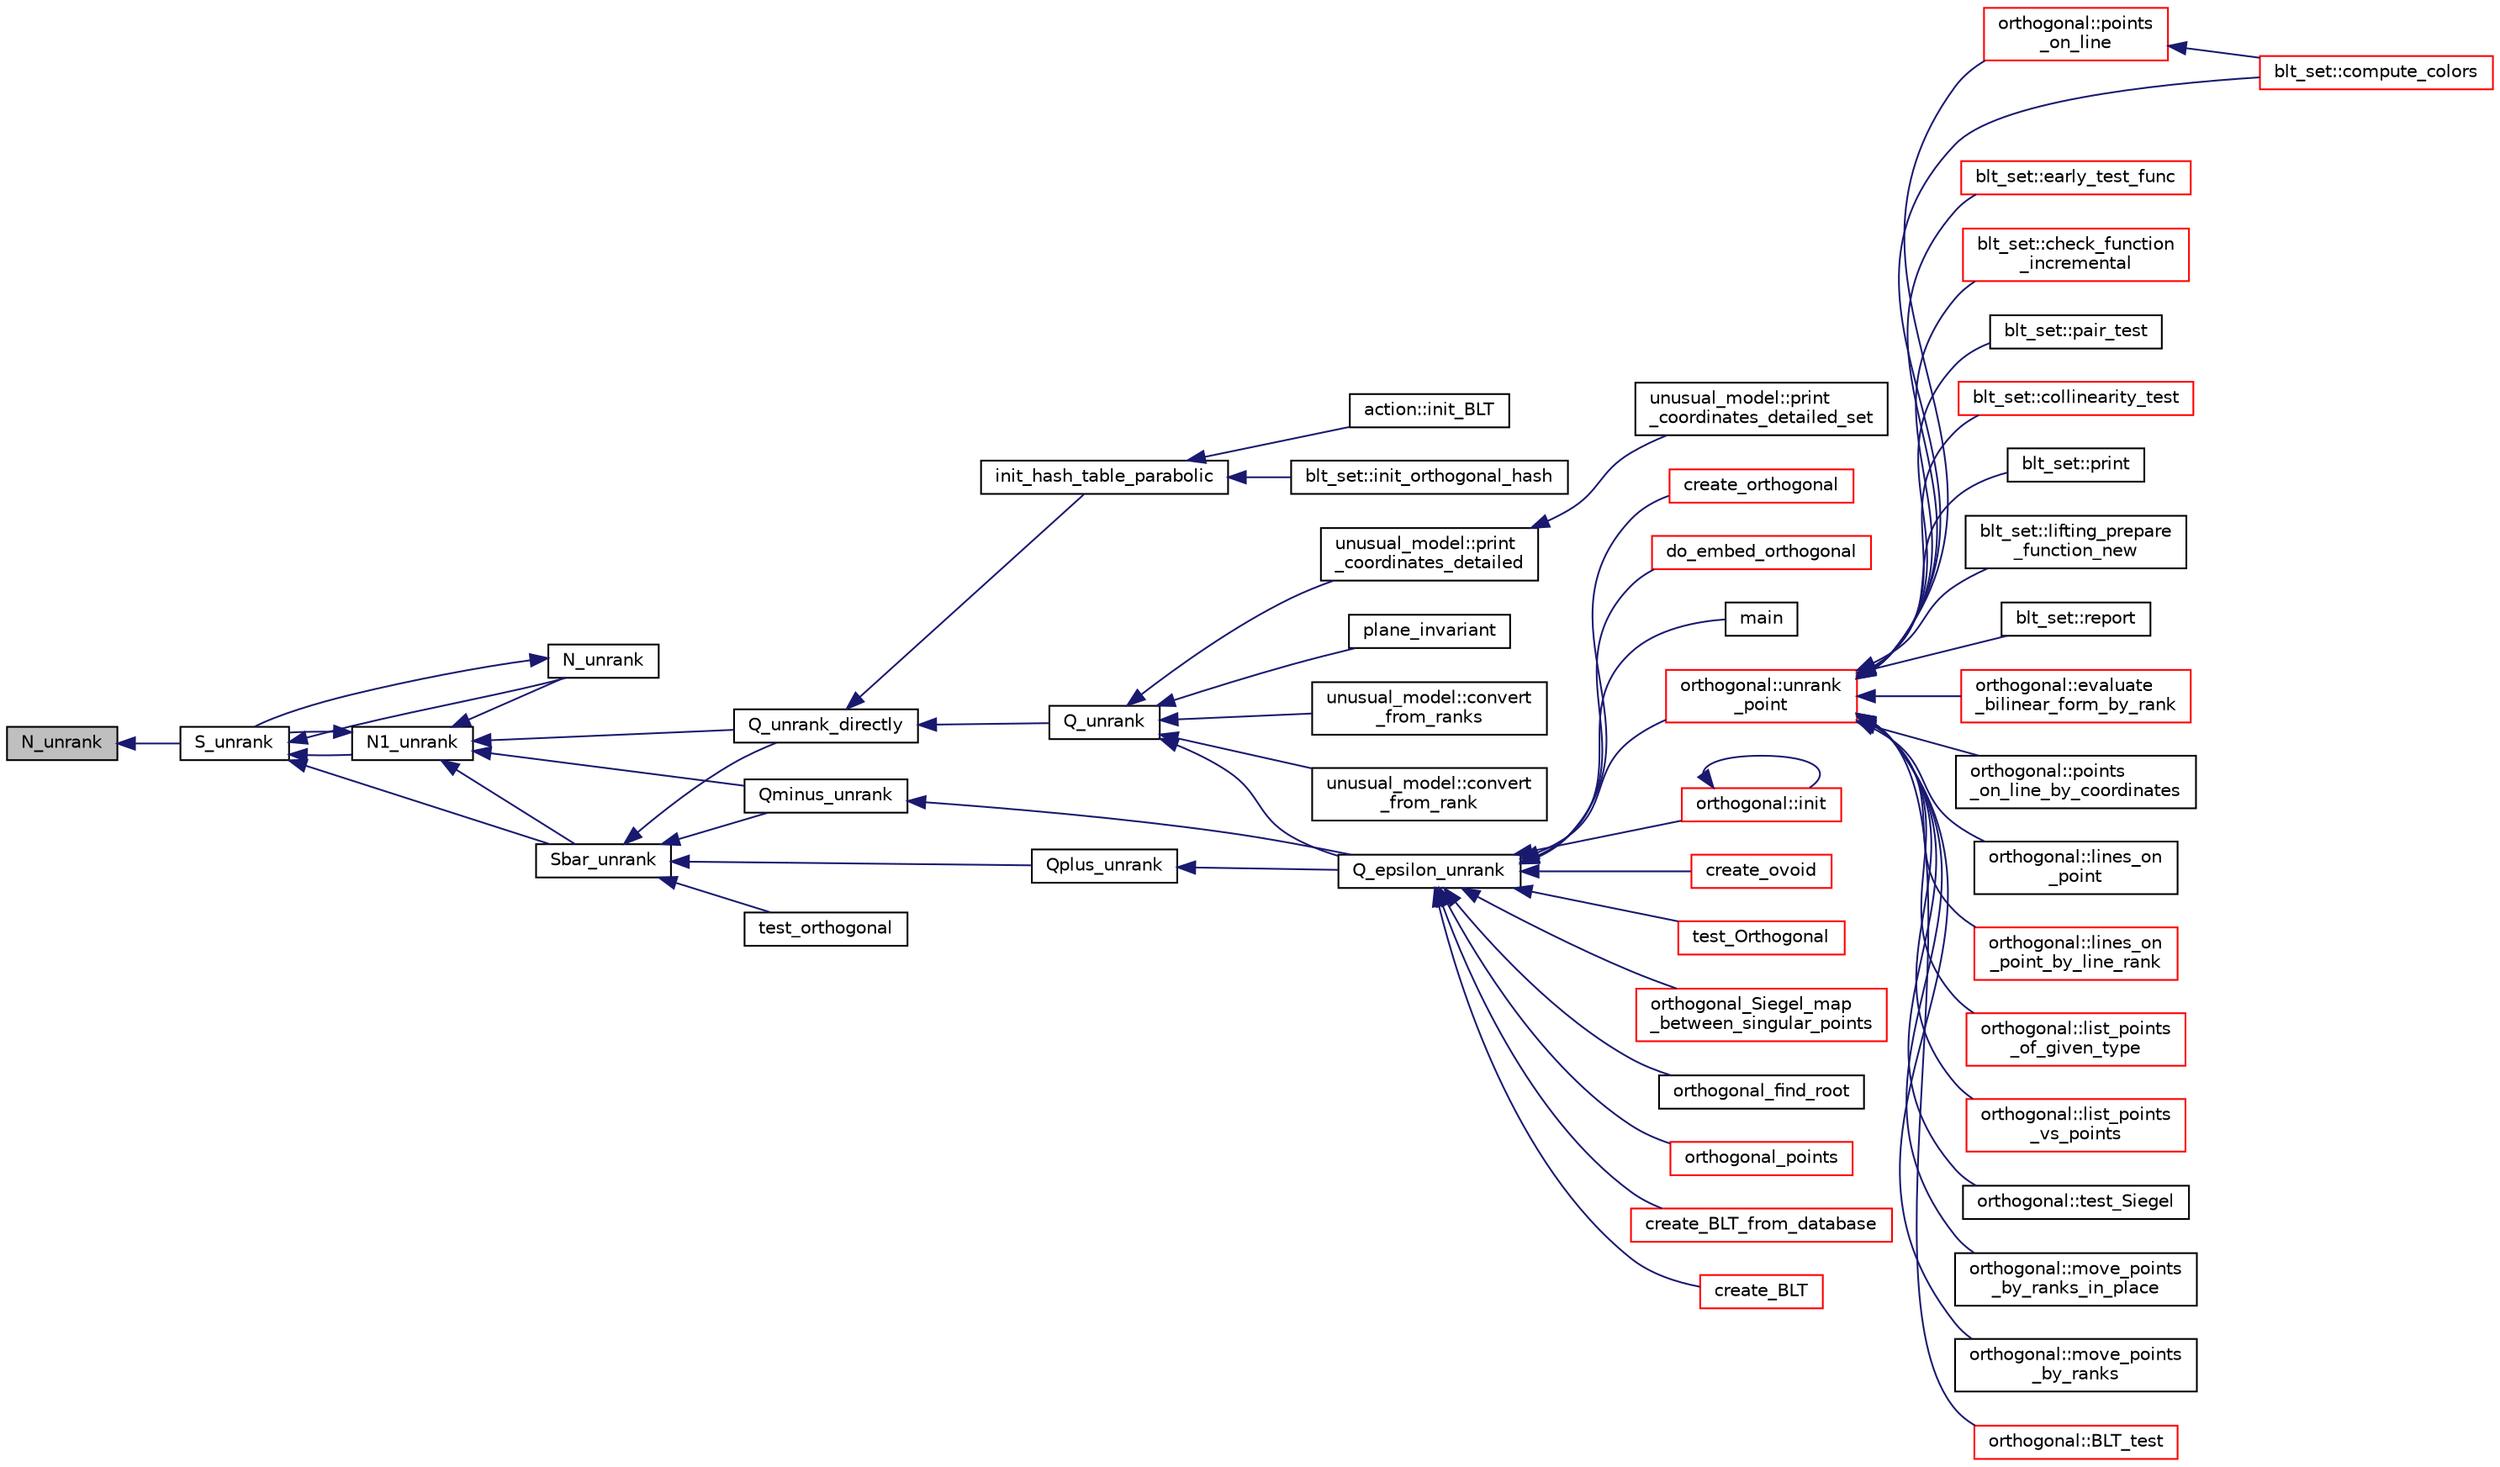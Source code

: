 digraph "N_unrank"
{
  edge [fontname="Helvetica",fontsize="10",labelfontname="Helvetica",labelfontsize="10"];
  node [fontname="Helvetica",fontsize="10",shape=record];
  rankdir="LR";
  Node7522 [label="N_unrank",height=0.2,width=0.4,color="black", fillcolor="grey75", style="filled", fontcolor="black"];
  Node7522 -> Node7523 [dir="back",color="midnightblue",fontsize="10",style="solid",fontname="Helvetica"];
  Node7523 [label="S_unrank",height=0.2,width=0.4,color="black", fillcolor="white", style="filled",URL="$db/da0/lib_2foundations_2geometry_2orthogonal__points_8_c.html#a18964a35af25f1b4a85f4eaeb1543d92"];
  Node7523 -> Node7524 [dir="back",color="midnightblue",fontsize="10",style="solid",fontname="Helvetica"];
  Node7524 [label="N_unrank",height=0.2,width=0.4,color="black", fillcolor="white", style="filled",URL="$db/da0/lib_2foundations_2geometry_2orthogonal__points_8_c.html#ab79724bd19da3bc1b383550113f9d7aa"];
  Node7524 -> Node7523 [dir="back",color="midnightblue",fontsize="10",style="solid",fontname="Helvetica"];
  Node7523 -> Node7525 [dir="back",color="midnightblue",fontsize="10",style="solid",fontname="Helvetica"];
  Node7525 [label="N1_unrank",height=0.2,width=0.4,color="black", fillcolor="white", style="filled",URL="$db/da0/lib_2foundations_2geometry_2orthogonal__points_8_c.html#aa9427e27f7f207c1baff3a34cc5d78cf"];
  Node7525 -> Node7526 [dir="back",color="midnightblue",fontsize="10",style="solid",fontname="Helvetica"];
  Node7526 [label="Q_unrank_directly",height=0.2,width=0.4,color="black", fillcolor="white", style="filled",URL="$db/da0/lib_2foundations_2geometry_2orthogonal__points_8_c.html#a105e7e72249e78fcf0785c69099d90ce"];
  Node7526 -> Node7527 [dir="back",color="midnightblue",fontsize="10",style="solid",fontname="Helvetica"];
  Node7527 [label="init_hash_table_parabolic",height=0.2,width=0.4,color="black", fillcolor="white", style="filled",URL="$db/da0/lib_2foundations_2geometry_2orthogonal__points_8_c.html#ac0501667678e59124c88842414489011"];
  Node7527 -> Node7528 [dir="back",color="midnightblue",fontsize="10",style="solid",fontname="Helvetica"];
  Node7528 [label="blt_set::init_orthogonal_hash",height=0.2,width=0.4,color="black", fillcolor="white", style="filled",URL="$d1/d3d/classblt__set.html#ad8a73370e16f2adf30172c3159ca8a74"];
  Node7527 -> Node7529 [dir="back",color="midnightblue",fontsize="10",style="solid",fontname="Helvetica"];
  Node7529 [label="action::init_BLT",height=0.2,width=0.4,color="black", fillcolor="white", style="filled",URL="$d2/d86/classaction.html#a0d33ca0ebe7467b984c3058520e02a0c"];
  Node7526 -> Node7530 [dir="back",color="midnightblue",fontsize="10",style="solid",fontname="Helvetica"];
  Node7530 [label="Q_unrank",height=0.2,width=0.4,color="black", fillcolor="white", style="filled",URL="$db/da0/lib_2foundations_2geometry_2orthogonal__points_8_c.html#a6d02923d5b54ef796934e753e6f5b65b"];
  Node7530 -> Node7531 [dir="back",color="midnightblue",fontsize="10",style="solid",fontname="Helvetica"];
  Node7531 [label="Q_epsilon_unrank",height=0.2,width=0.4,color="black", fillcolor="white", style="filled",URL="$db/da0/lib_2foundations_2geometry_2orthogonal__points_8_c.html#af162c4d30d4a6528299e37551c353e7b"];
  Node7531 -> Node7532 [dir="back",color="midnightblue",fontsize="10",style="solid",fontname="Helvetica"];
  Node7532 [label="main",height=0.2,width=0.4,color="black", fillcolor="white", style="filled",URL="$d1/d15/apps_2combinatorics_2orthogonal_8_c.html#a3c04138a5bfe5d72780bb7e82a18e627"];
  Node7531 -> Node7533 [dir="back",color="midnightblue",fontsize="10",style="solid",fontname="Helvetica"];
  Node7533 [label="orthogonal::unrank\l_point",height=0.2,width=0.4,color="red", fillcolor="white", style="filled",URL="$d7/daa/classorthogonal.html#ab655117100f7c66c19817b84ac5ac0a0"];
  Node7533 -> Node7534 [dir="back",color="midnightblue",fontsize="10",style="solid",fontname="Helvetica"];
  Node7534 [label="blt_set::compute_colors",height=0.2,width=0.4,color="red", fillcolor="white", style="filled",URL="$d1/d3d/classblt__set.html#a6629b3a1a50c0f2736034abaea6f7d63"];
  Node7533 -> Node7538 [dir="back",color="midnightblue",fontsize="10",style="solid",fontname="Helvetica"];
  Node7538 [label="blt_set::early_test_func",height=0.2,width=0.4,color="red", fillcolor="white", style="filled",URL="$d1/d3d/classblt__set.html#ae13ce00db0bbbf0a157ee02a3aaea3c7"];
  Node7533 -> Node7560 [dir="back",color="midnightblue",fontsize="10",style="solid",fontname="Helvetica"];
  Node7560 [label="blt_set::check_function\l_incremental",height=0.2,width=0.4,color="red", fillcolor="white", style="filled",URL="$d1/d3d/classblt__set.html#ae898e6318ef4382066d94f50196b9b81"];
  Node7533 -> Node7563 [dir="back",color="midnightblue",fontsize="10",style="solid",fontname="Helvetica"];
  Node7563 [label="blt_set::pair_test",height=0.2,width=0.4,color="black", fillcolor="white", style="filled",URL="$d1/d3d/classblt__set.html#a010e746fd6fc5a539cec27bced4ff477"];
  Node7533 -> Node7564 [dir="back",color="midnightblue",fontsize="10",style="solid",fontname="Helvetica"];
  Node7564 [label="blt_set::collinearity_test",height=0.2,width=0.4,color="red", fillcolor="white", style="filled",URL="$d1/d3d/classblt__set.html#a6031271267004d6f16cb6b59f9c31ec2"];
  Node7533 -> Node7566 [dir="back",color="midnightblue",fontsize="10",style="solid",fontname="Helvetica"];
  Node7566 [label="blt_set::print",height=0.2,width=0.4,color="black", fillcolor="white", style="filled",URL="$d1/d3d/classblt__set.html#a9d3e3ea3bb297022cc23c02d4233bb8b"];
  Node7533 -> Node7567 [dir="back",color="midnightblue",fontsize="10",style="solid",fontname="Helvetica"];
  Node7567 [label="blt_set::lifting_prepare\l_function_new",height=0.2,width=0.4,color="black", fillcolor="white", style="filled",URL="$d1/d3d/classblt__set.html#a1314b7c0a3b78ba54c0f61a397d8afce"];
  Node7533 -> Node7568 [dir="back",color="midnightblue",fontsize="10",style="solid",fontname="Helvetica"];
  Node7568 [label="blt_set::report",height=0.2,width=0.4,color="black", fillcolor="white", style="filled",URL="$d1/d3d/classblt__set.html#a6b19f88bd2b92ebfba7e7c362eb9065c"];
  Node7533 -> Node7569 [dir="back",color="midnightblue",fontsize="10",style="solid",fontname="Helvetica"];
  Node7569 [label="orthogonal::evaluate\l_bilinear_form_by_rank",height=0.2,width=0.4,color="red", fillcolor="white", style="filled",URL="$d7/daa/classorthogonal.html#ab4f6117f55f6fbd0fb2bd8b4c8d981bf"];
  Node7533 -> Node7597 [dir="back",color="midnightblue",fontsize="10",style="solid",fontname="Helvetica"];
  Node7597 [label="orthogonal::points\l_on_line",height=0.2,width=0.4,color="red", fillcolor="white", style="filled",URL="$d7/daa/classorthogonal.html#afe1cc564902cc557d4d4d2ff85ee6839"];
  Node7597 -> Node7534 [dir="back",color="midnightblue",fontsize="10",style="solid",fontname="Helvetica"];
  Node7533 -> Node7643 [dir="back",color="midnightblue",fontsize="10",style="solid",fontname="Helvetica"];
  Node7643 [label="orthogonal::points\l_on_line_by_coordinates",height=0.2,width=0.4,color="black", fillcolor="white", style="filled",URL="$d7/daa/classorthogonal.html#a50fb1aa349d159551e82075f1f5f788d"];
  Node7533 -> Node7644 [dir="back",color="midnightblue",fontsize="10",style="solid",fontname="Helvetica"];
  Node7644 [label="orthogonal::lines_on\l_point",height=0.2,width=0.4,color="black", fillcolor="white", style="filled",URL="$d7/daa/classorthogonal.html#aa3249c7fddbc156af817fb274e41c914"];
  Node7533 -> Node7645 [dir="back",color="midnightblue",fontsize="10",style="solid",fontname="Helvetica"];
  Node7645 [label="orthogonal::lines_on\l_point_by_line_rank",height=0.2,width=0.4,color="red", fillcolor="white", style="filled",URL="$d7/daa/classorthogonal.html#adc21874b6da3cd3585c704994fb538aa"];
  Node7533 -> Node7665 [dir="back",color="midnightblue",fontsize="10",style="solid",fontname="Helvetica"];
  Node7665 [label="orthogonal::list_points\l_of_given_type",height=0.2,width=0.4,color="red", fillcolor="white", style="filled",URL="$d7/daa/classorthogonal.html#a80ded28f55a2191d5a5ec5fe9ee1a4c7"];
  Node7533 -> Node7671 [dir="back",color="midnightblue",fontsize="10",style="solid",fontname="Helvetica"];
  Node7671 [label="orthogonal::list_points\l_vs_points",height=0.2,width=0.4,color="red", fillcolor="white", style="filled",URL="$d7/daa/classorthogonal.html#a80258158dfa1470b42e9036b07c7dfbb"];
  Node7533 -> Node7673 [dir="back",color="midnightblue",fontsize="10",style="solid",fontname="Helvetica"];
  Node7673 [label="orthogonal::test_Siegel",height=0.2,width=0.4,color="black", fillcolor="white", style="filled",URL="$d7/daa/classorthogonal.html#ad6d248c572d92abe41416065addd4a69"];
  Node7533 -> Node7674 [dir="back",color="midnightblue",fontsize="10",style="solid",fontname="Helvetica"];
  Node7674 [label="orthogonal::move_points\l_by_ranks_in_place",height=0.2,width=0.4,color="black", fillcolor="white", style="filled",URL="$d7/daa/classorthogonal.html#a82fac7f7528e41392b5fe89860d4204d"];
  Node7533 -> Node7675 [dir="back",color="midnightblue",fontsize="10",style="solid",fontname="Helvetica"];
  Node7675 [label="orthogonal::move_points\l_by_ranks",height=0.2,width=0.4,color="black", fillcolor="white", style="filled",URL="$d7/daa/classorthogonal.html#a6b1b57c7b6114d7d51c9375fe5014b22"];
  Node7533 -> Node7676 [dir="back",color="midnightblue",fontsize="10",style="solid",fontname="Helvetica"];
  Node7676 [label="orthogonal::BLT_test",height=0.2,width=0.4,color="red", fillcolor="white", style="filled",URL="$d7/daa/classorthogonal.html#a019329f3f04ea9accbca7f7816183f6a"];
  Node7531 -> Node7667 [dir="back",color="midnightblue",fontsize="10",style="solid",fontname="Helvetica"];
  Node7667 [label="orthogonal::init",height=0.2,width=0.4,color="red", fillcolor="white", style="filled",URL="$d7/daa/classorthogonal.html#a8bd53ba30f34ac50889503f0f3ef6deb"];
  Node7667 -> Node7667 [dir="back",color="midnightblue",fontsize="10",style="solid",fontname="Helvetica"];
  Node7531 -> Node7971 [dir="back",color="midnightblue",fontsize="10",style="solid",fontname="Helvetica"];
  Node7971 [label="create_ovoid",height=0.2,width=0.4,color="red", fillcolor="white", style="filled",URL="$d9/dbf/projective__space_2ovoid_8_c.html#a812088e2c64cb8a0834e9eacae4b92a6"];
  Node7531 -> Node7973 [dir="back",color="midnightblue",fontsize="10",style="solid",fontname="Helvetica"];
  Node7973 [label="test_Orthogonal",height=0.2,width=0.4,color="red", fillcolor="white", style="filled",URL="$db/da0/lib_2foundations_2geometry_2orthogonal__points_8_c.html#a071f90f8a33649e2d4a8f5c9a401a4f4"];
  Node7531 -> Node7974 [dir="back",color="midnightblue",fontsize="10",style="solid",fontname="Helvetica"];
  Node7974 [label="orthogonal_Siegel_map\l_between_singular_points",height=0.2,width=0.4,color="red", fillcolor="white", style="filled",URL="$db/da0/lib_2foundations_2geometry_2orthogonal__points_8_c.html#a2c6c42534b7915aacd84bb9725488fa9"];
  Node7531 -> Node7976 [dir="back",color="midnightblue",fontsize="10",style="solid",fontname="Helvetica"];
  Node7976 [label="orthogonal_find_root",height=0.2,width=0.4,color="black", fillcolor="white", style="filled",URL="$db/da0/lib_2foundations_2geometry_2orthogonal__points_8_c.html#a6c7b16f839dc3e1ee95f61a37139c8a0"];
  Node7531 -> Node7977 [dir="back",color="midnightblue",fontsize="10",style="solid",fontname="Helvetica"];
  Node7977 [label="orthogonal_points",height=0.2,width=0.4,color="red", fillcolor="white", style="filled",URL="$d7/d83/points_8_c.html#a2a86a595e599aecd619f0046595252e4"];
  Node7531 -> Node7979 [dir="back",color="midnightblue",fontsize="10",style="solid",fontname="Helvetica"];
  Node7979 [label="create_BLT_from_database",height=0.2,width=0.4,color="red", fillcolor="white", style="filled",URL="$d4/d67/geometry_8h.html#a15bdf4e24e26757ef7b2e16f06afd1e6"];
  Node7531 -> Node7981 [dir="back",color="midnightblue",fontsize="10",style="solid",fontname="Helvetica"];
  Node7981 [label="create_BLT",height=0.2,width=0.4,color="red", fillcolor="white", style="filled",URL="$d4/d67/geometry_8h.html#a5a6f4081a90668e2e95f8e4886d241d9"];
  Node7531 -> Node7982 [dir="back",color="midnightblue",fontsize="10",style="solid",fontname="Helvetica"];
  Node7982 [label="create_orthogonal",height=0.2,width=0.4,color="red", fillcolor="white", style="filled",URL="$d4/d67/geometry_8h.html#af56e0787251ddb889edb236e423aff02"];
  Node7531 -> Node7983 [dir="back",color="midnightblue",fontsize="10",style="solid",fontname="Helvetica"];
  Node7983 [label="do_embed_orthogonal",height=0.2,width=0.4,color="red", fillcolor="white", style="filled",URL="$d4/d67/geometry_8h.html#a7b472fe7f4332da48b2e47e2370cf338"];
  Node7530 -> Node7985 [dir="back",color="midnightblue",fontsize="10",style="solid",fontname="Helvetica"];
  Node7985 [label="plane_invariant",height=0.2,width=0.4,color="black", fillcolor="white", style="filled",URL="$d4/d67/geometry_8h.html#a8cf23c42f17766e6ae13094522b91f19"];
  Node7530 -> Node7986 [dir="back",color="midnightblue",fontsize="10",style="solid",fontname="Helvetica"];
  Node7986 [label="unusual_model::convert\l_from_ranks",height=0.2,width=0.4,color="black", fillcolor="white", style="filled",URL="$dc/d50/classunusual__model.html#affe6f50031dfc606a0dca7ff5e26cc14"];
  Node7530 -> Node7987 [dir="back",color="midnightblue",fontsize="10",style="solid",fontname="Helvetica"];
  Node7987 [label="unusual_model::convert\l_from_rank",height=0.2,width=0.4,color="black", fillcolor="white", style="filled",URL="$dc/d50/classunusual__model.html#a54cf56041ed1ebe0517a2a4005932249"];
  Node7530 -> Node7988 [dir="back",color="midnightblue",fontsize="10",style="solid",fontname="Helvetica"];
  Node7988 [label="unusual_model::print\l_coordinates_detailed",height=0.2,width=0.4,color="black", fillcolor="white", style="filled",URL="$dc/d50/classunusual__model.html#a0c4ba0e0f35a1220693020cf318e9f75"];
  Node7988 -> Node7989 [dir="back",color="midnightblue",fontsize="10",style="solid",fontname="Helvetica"];
  Node7989 [label="unusual_model::print\l_coordinates_detailed_set",height=0.2,width=0.4,color="black", fillcolor="white", style="filled",URL="$dc/d50/classunusual__model.html#a42a0d371727666bc006fc29d804c8d56"];
  Node7525 -> Node7990 [dir="back",color="midnightblue",fontsize="10",style="solid",fontname="Helvetica"];
  Node7990 [label="Qminus_unrank",height=0.2,width=0.4,color="black", fillcolor="white", style="filled",URL="$db/da0/lib_2foundations_2geometry_2orthogonal__points_8_c.html#ac2dd18f435ab479095b836a483c12c7d"];
  Node7990 -> Node7531 [dir="back",color="midnightblue",fontsize="10",style="solid",fontname="Helvetica"];
  Node7525 -> Node7523 [dir="back",color="midnightblue",fontsize="10",style="solid",fontname="Helvetica"];
  Node7525 -> Node7524 [dir="back",color="midnightblue",fontsize="10",style="solid",fontname="Helvetica"];
  Node7525 -> Node7991 [dir="back",color="midnightblue",fontsize="10",style="solid",fontname="Helvetica"];
  Node7991 [label="Sbar_unrank",height=0.2,width=0.4,color="black", fillcolor="white", style="filled",URL="$db/da0/lib_2foundations_2geometry_2orthogonal__points_8_c.html#a65d9b9ccfff12dd92f4f4e8360701c98"];
  Node7991 -> Node7526 [dir="back",color="midnightblue",fontsize="10",style="solid",fontname="Helvetica"];
  Node7991 -> Node7992 [dir="back",color="midnightblue",fontsize="10",style="solid",fontname="Helvetica"];
  Node7992 [label="Qplus_unrank",height=0.2,width=0.4,color="black", fillcolor="white", style="filled",URL="$db/da0/lib_2foundations_2geometry_2orthogonal__points_8_c.html#ad50512edd586919700e033744b4a03c8"];
  Node7992 -> Node7531 [dir="back",color="midnightblue",fontsize="10",style="solid",fontname="Helvetica"];
  Node7991 -> Node7990 [dir="back",color="midnightblue",fontsize="10",style="solid",fontname="Helvetica"];
  Node7991 -> Node7993 [dir="back",color="midnightblue",fontsize="10",style="solid",fontname="Helvetica"];
  Node7993 [label="test_orthogonal",height=0.2,width=0.4,color="black", fillcolor="white", style="filled",URL="$db/da0/lib_2foundations_2geometry_2orthogonal__points_8_c.html#ac991de424f12f1e96291c9df540caf16"];
  Node7523 -> Node7991 [dir="back",color="midnightblue",fontsize="10",style="solid",fontname="Helvetica"];
}
